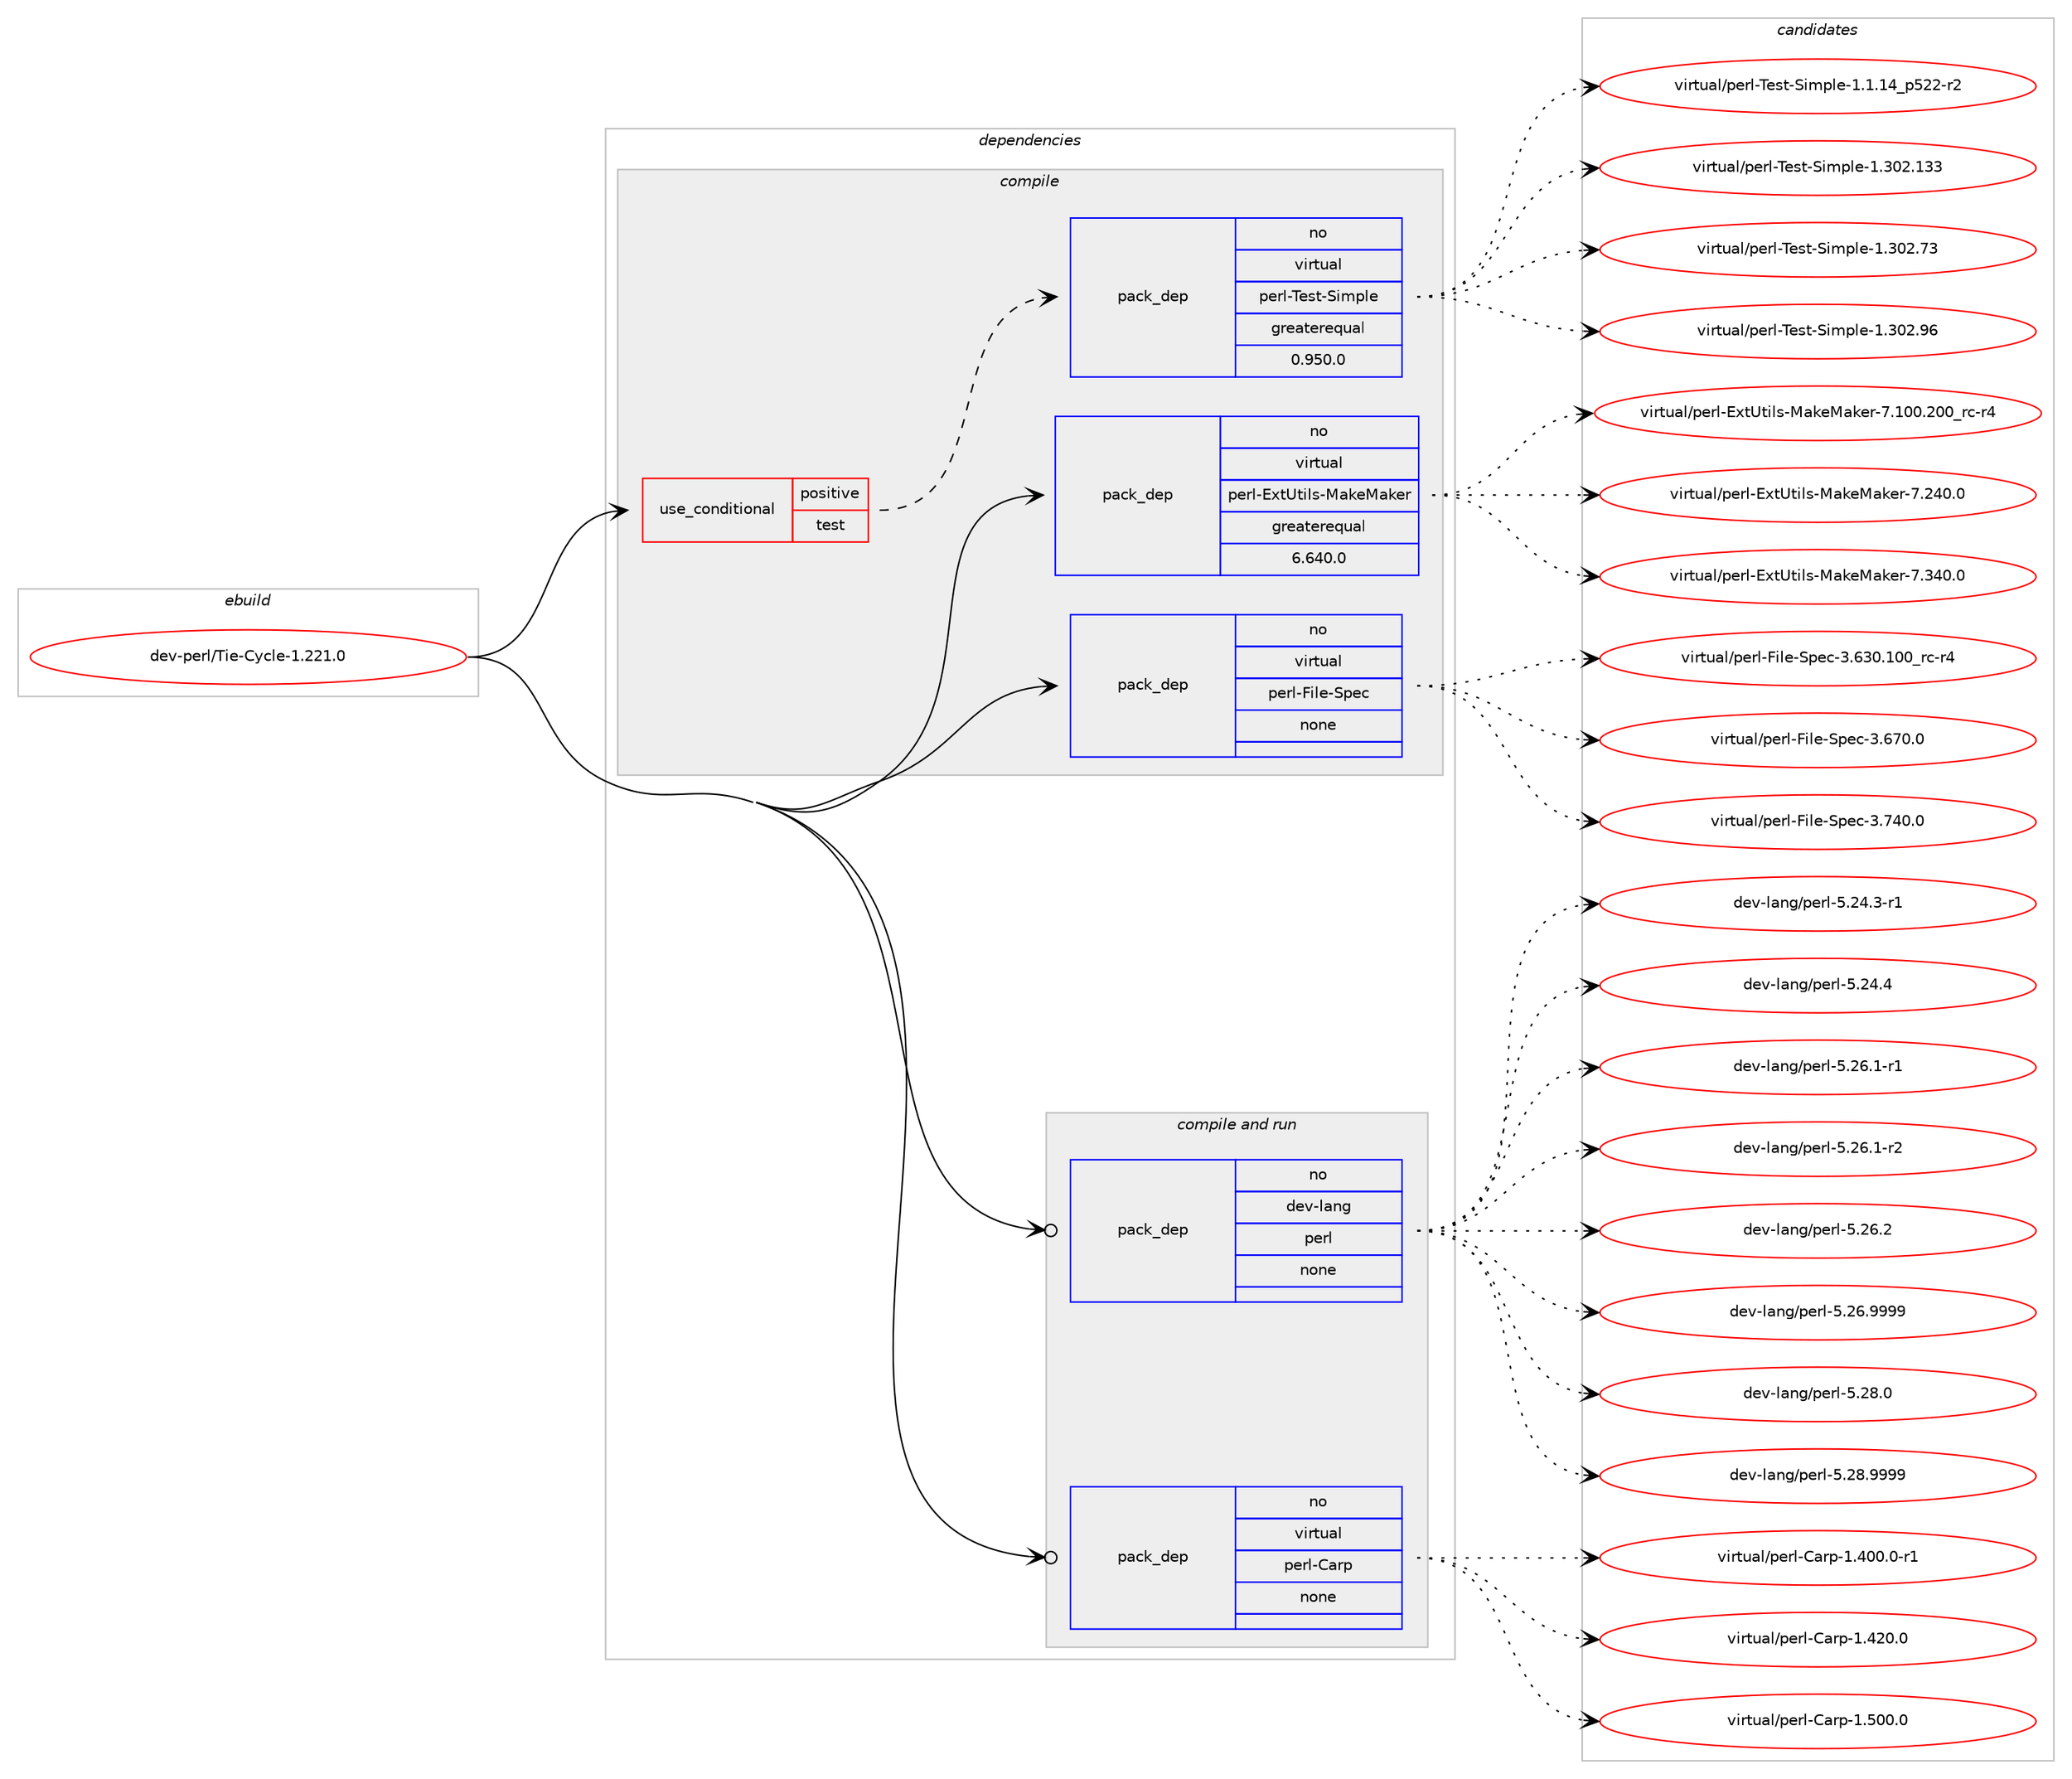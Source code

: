 digraph prolog {

# *************
# Graph options
# *************

newrank=true;
concentrate=true;
compound=true;
graph [rankdir=LR,fontname=Helvetica,fontsize=10,ranksep=1.5];#, ranksep=2.5, nodesep=0.2];
edge  [arrowhead=vee];
node  [fontname=Helvetica,fontsize=10];

# **********
# The ebuild
# **********

subgraph cluster_leftcol {
color=gray;
rank=same;
label=<<i>ebuild</i>>;
id [label="dev-perl/Tie-Cycle-1.221.0", color=red, width=4, href="../dev-perl/Tie-Cycle-1.221.0.svg"];
}

# ****************
# The dependencies
# ****************

subgraph cluster_midcol {
color=gray;
label=<<i>dependencies</i>>;
subgraph cluster_compile {
fillcolor="#eeeeee";
style=filled;
label=<<i>compile</i>>;
subgraph cond368998 {
dependency1390266 [label=<<TABLE BORDER="0" CELLBORDER="1" CELLSPACING="0" CELLPADDING="4"><TR><TD ROWSPAN="3" CELLPADDING="10">use_conditional</TD></TR><TR><TD>positive</TD></TR><TR><TD>test</TD></TR></TABLE>>, shape=none, color=red];
subgraph pack998204 {
dependency1390267 [label=<<TABLE BORDER="0" CELLBORDER="1" CELLSPACING="0" CELLPADDING="4" WIDTH="220"><TR><TD ROWSPAN="6" CELLPADDING="30">pack_dep</TD></TR><TR><TD WIDTH="110">no</TD></TR><TR><TD>virtual</TD></TR><TR><TD>perl-Test-Simple</TD></TR><TR><TD>greaterequal</TD></TR><TR><TD>0.950.0</TD></TR></TABLE>>, shape=none, color=blue];
}
dependency1390266:e -> dependency1390267:w [weight=20,style="dashed",arrowhead="vee"];
}
id:e -> dependency1390266:w [weight=20,style="solid",arrowhead="vee"];
subgraph pack998205 {
dependency1390268 [label=<<TABLE BORDER="0" CELLBORDER="1" CELLSPACING="0" CELLPADDING="4" WIDTH="220"><TR><TD ROWSPAN="6" CELLPADDING="30">pack_dep</TD></TR><TR><TD WIDTH="110">no</TD></TR><TR><TD>virtual</TD></TR><TR><TD>perl-ExtUtils-MakeMaker</TD></TR><TR><TD>greaterequal</TD></TR><TR><TD>6.640.0</TD></TR></TABLE>>, shape=none, color=blue];
}
id:e -> dependency1390268:w [weight=20,style="solid",arrowhead="vee"];
subgraph pack998206 {
dependency1390269 [label=<<TABLE BORDER="0" CELLBORDER="1" CELLSPACING="0" CELLPADDING="4" WIDTH="220"><TR><TD ROWSPAN="6" CELLPADDING="30">pack_dep</TD></TR><TR><TD WIDTH="110">no</TD></TR><TR><TD>virtual</TD></TR><TR><TD>perl-File-Spec</TD></TR><TR><TD>none</TD></TR><TR><TD></TD></TR></TABLE>>, shape=none, color=blue];
}
id:e -> dependency1390269:w [weight=20,style="solid",arrowhead="vee"];
}
subgraph cluster_compileandrun {
fillcolor="#eeeeee";
style=filled;
label=<<i>compile and run</i>>;
subgraph pack998207 {
dependency1390270 [label=<<TABLE BORDER="0" CELLBORDER="1" CELLSPACING="0" CELLPADDING="4" WIDTH="220"><TR><TD ROWSPAN="6" CELLPADDING="30">pack_dep</TD></TR><TR><TD WIDTH="110">no</TD></TR><TR><TD>dev-lang</TD></TR><TR><TD>perl</TD></TR><TR><TD>none</TD></TR><TR><TD></TD></TR></TABLE>>, shape=none, color=blue];
}
id:e -> dependency1390270:w [weight=20,style="solid",arrowhead="odotvee"];
subgraph pack998208 {
dependency1390271 [label=<<TABLE BORDER="0" CELLBORDER="1" CELLSPACING="0" CELLPADDING="4" WIDTH="220"><TR><TD ROWSPAN="6" CELLPADDING="30">pack_dep</TD></TR><TR><TD WIDTH="110">no</TD></TR><TR><TD>virtual</TD></TR><TR><TD>perl-Carp</TD></TR><TR><TD>none</TD></TR><TR><TD></TD></TR></TABLE>>, shape=none, color=blue];
}
id:e -> dependency1390271:w [weight=20,style="solid",arrowhead="odotvee"];
}
subgraph cluster_run {
fillcolor="#eeeeee";
style=filled;
label=<<i>run</i>>;
}
}

# **************
# The candidates
# **************

subgraph cluster_choices {
rank=same;
color=gray;
label=<<i>candidates</i>>;

subgraph choice998204 {
color=black;
nodesep=1;
choice11810511411611797108471121011141084584101115116458310510911210810145494649464952951125350504511450 [label="virtual/perl-Test-Simple-1.1.14_p522-r2", color=red, width=4,href="../virtual/perl-Test-Simple-1.1.14_p522-r2.svg"];
choice11810511411611797108471121011141084584101115116458310510911210810145494651485046495151 [label="virtual/perl-Test-Simple-1.302.133", color=red, width=4,href="../virtual/perl-Test-Simple-1.302.133.svg"];
choice118105114116117971084711210111410845841011151164583105109112108101454946514850465551 [label="virtual/perl-Test-Simple-1.302.73", color=red, width=4,href="../virtual/perl-Test-Simple-1.302.73.svg"];
choice118105114116117971084711210111410845841011151164583105109112108101454946514850465754 [label="virtual/perl-Test-Simple-1.302.96", color=red, width=4,href="../virtual/perl-Test-Simple-1.302.96.svg"];
dependency1390267:e -> choice11810511411611797108471121011141084584101115116458310510911210810145494649464952951125350504511450:w [style=dotted,weight="100"];
dependency1390267:e -> choice11810511411611797108471121011141084584101115116458310510911210810145494651485046495151:w [style=dotted,weight="100"];
dependency1390267:e -> choice118105114116117971084711210111410845841011151164583105109112108101454946514850465551:w [style=dotted,weight="100"];
dependency1390267:e -> choice118105114116117971084711210111410845841011151164583105109112108101454946514850465754:w [style=dotted,weight="100"];
}
subgraph choice998205 {
color=black;
nodesep=1;
choice118105114116117971084711210111410845691201168511610510811545779710710177971071011144555464948484650484895114994511452 [label="virtual/perl-ExtUtils-MakeMaker-7.100.200_rc-r4", color=red, width=4,href="../virtual/perl-ExtUtils-MakeMaker-7.100.200_rc-r4.svg"];
choice118105114116117971084711210111410845691201168511610510811545779710710177971071011144555465052484648 [label="virtual/perl-ExtUtils-MakeMaker-7.240.0", color=red, width=4,href="../virtual/perl-ExtUtils-MakeMaker-7.240.0.svg"];
choice118105114116117971084711210111410845691201168511610510811545779710710177971071011144555465152484648 [label="virtual/perl-ExtUtils-MakeMaker-7.340.0", color=red, width=4,href="../virtual/perl-ExtUtils-MakeMaker-7.340.0.svg"];
dependency1390268:e -> choice118105114116117971084711210111410845691201168511610510811545779710710177971071011144555464948484650484895114994511452:w [style=dotted,weight="100"];
dependency1390268:e -> choice118105114116117971084711210111410845691201168511610510811545779710710177971071011144555465052484648:w [style=dotted,weight="100"];
dependency1390268:e -> choice118105114116117971084711210111410845691201168511610510811545779710710177971071011144555465152484648:w [style=dotted,weight="100"];
}
subgraph choice998206 {
color=black;
nodesep=1;
choice118105114116117971084711210111410845701051081014583112101994551465451484649484895114994511452 [label="virtual/perl-File-Spec-3.630.100_rc-r4", color=red, width=4,href="../virtual/perl-File-Spec-3.630.100_rc-r4.svg"];
choice118105114116117971084711210111410845701051081014583112101994551465455484648 [label="virtual/perl-File-Spec-3.670.0", color=red, width=4,href="../virtual/perl-File-Spec-3.670.0.svg"];
choice118105114116117971084711210111410845701051081014583112101994551465552484648 [label="virtual/perl-File-Spec-3.740.0", color=red, width=4,href="../virtual/perl-File-Spec-3.740.0.svg"];
dependency1390269:e -> choice118105114116117971084711210111410845701051081014583112101994551465451484649484895114994511452:w [style=dotted,weight="100"];
dependency1390269:e -> choice118105114116117971084711210111410845701051081014583112101994551465455484648:w [style=dotted,weight="100"];
dependency1390269:e -> choice118105114116117971084711210111410845701051081014583112101994551465552484648:w [style=dotted,weight="100"];
}
subgraph choice998207 {
color=black;
nodesep=1;
choice100101118451089711010347112101114108455346505246514511449 [label="dev-lang/perl-5.24.3-r1", color=red, width=4,href="../dev-lang/perl-5.24.3-r1.svg"];
choice10010111845108971101034711210111410845534650524652 [label="dev-lang/perl-5.24.4", color=red, width=4,href="../dev-lang/perl-5.24.4.svg"];
choice100101118451089711010347112101114108455346505446494511449 [label="dev-lang/perl-5.26.1-r1", color=red, width=4,href="../dev-lang/perl-5.26.1-r1.svg"];
choice100101118451089711010347112101114108455346505446494511450 [label="dev-lang/perl-5.26.1-r2", color=red, width=4,href="../dev-lang/perl-5.26.1-r2.svg"];
choice10010111845108971101034711210111410845534650544650 [label="dev-lang/perl-5.26.2", color=red, width=4,href="../dev-lang/perl-5.26.2.svg"];
choice10010111845108971101034711210111410845534650544657575757 [label="dev-lang/perl-5.26.9999", color=red, width=4,href="../dev-lang/perl-5.26.9999.svg"];
choice10010111845108971101034711210111410845534650564648 [label="dev-lang/perl-5.28.0", color=red, width=4,href="../dev-lang/perl-5.28.0.svg"];
choice10010111845108971101034711210111410845534650564657575757 [label="dev-lang/perl-5.28.9999", color=red, width=4,href="../dev-lang/perl-5.28.9999.svg"];
dependency1390270:e -> choice100101118451089711010347112101114108455346505246514511449:w [style=dotted,weight="100"];
dependency1390270:e -> choice10010111845108971101034711210111410845534650524652:w [style=dotted,weight="100"];
dependency1390270:e -> choice100101118451089711010347112101114108455346505446494511449:w [style=dotted,weight="100"];
dependency1390270:e -> choice100101118451089711010347112101114108455346505446494511450:w [style=dotted,weight="100"];
dependency1390270:e -> choice10010111845108971101034711210111410845534650544650:w [style=dotted,weight="100"];
dependency1390270:e -> choice10010111845108971101034711210111410845534650544657575757:w [style=dotted,weight="100"];
dependency1390270:e -> choice10010111845108971101034711210111410845534650564648:w [style=dotted,weight="100"];
dependency1390270:e -> choice10010111845108971101034711210111410845534650564657575757:w [style=dotted,weight="100"];
}
subgraph choice998208 {
color=black;
nodesep=1;
choice118105114116117971084711210111410845679711411245494652484846484511449 [label="virtual/perl-Carp-1.400.0-r1", color=red, width=4,href="../virtual/perl-Carp-1.400.0-r1.svg"];
choice11810511411611797108471121011141084567971141124549465250484648 [label="virtual/perl-Carp-1.420.0", color=red, width=4,href="../virtual/perl-Carp-1.420.0.svg"];
choice11810511411611797108471121011141084567971141124549465348484648 [label="virtual/perl-Carp-1.500.0", color=red, width=4,href="../virtual/perl-Carp-1.500.0.svg"];
dependency1390271:e -> choice118105114116117971084711210111410845679711411245494652484846484511449:w [style=dotted,weight="100"];
dependency1390271:e -> choice11810511411611797108471121011141084567971141124549465250484648:w [style=dotted,weight="100"];
dependency1390271:e -> choice11810511411611797108471121011141084567971141124549465348484648:w [style=dotted,weight="100"];
}
}

}
